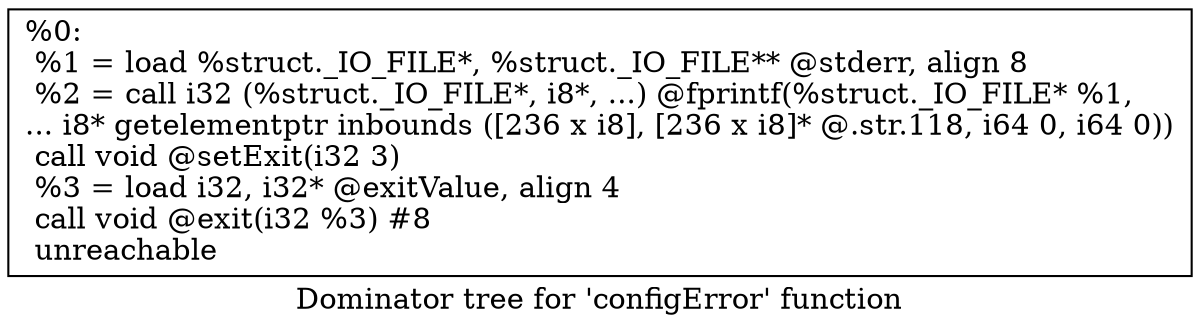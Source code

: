 digraph "Dominator tree for 'configError' function" {
	label="Dominator tree for 'configError' function";

	Node0xb105a0 [shape=record,label="{%0:\l  %1 = load %struct._IO_FILE*, %struct._IO_FILE** @stderr, align 8\l  %2 = call i32 (%struct._IO_FILE*, i8*, ...) @fprintf(%struct._IO_FILE* %1,\l... i8* getelementptr inbounds ([236 x i8], [236 x i8]* @.str.118, i64 0, i64 0))\l  call void @setExit(i32 3)\l  %3 = load i32, i32* @exitValue, align 4\l  call void @exit(i32 %3) #8\l  unreachable\l}"];
}
